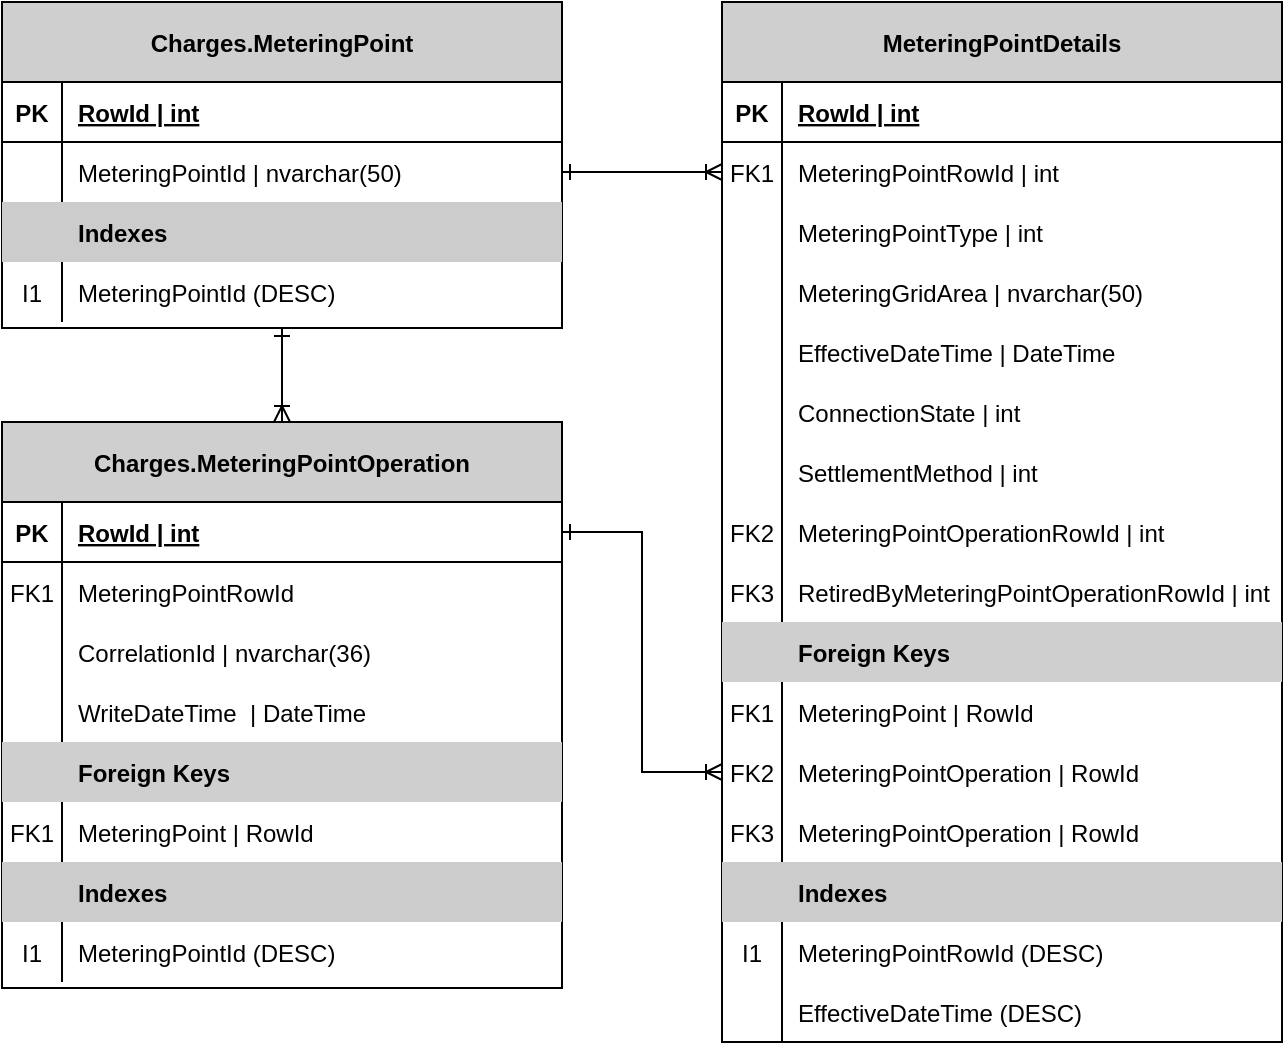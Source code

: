 <mxfile version="14.9.6" type="device"><diagram id="KgjGvlLKpoE9RAWv2FTJ" name="MeteringPoint"><mxGraphModel dx="1088" dy="880" grid="1" gridSize="10" guides="1" tooltips="1" connect="1" arrows="1" fold="1" page="1" pageScale="1" pageWidth="850" pageHeight="1100" math="0" shadow="0"><root><mxCell id="0"/><mxCell id="1" parent="0"/><mxCell id="qeSyD04smC5ktixIPaU--1" value="Charges.MeteringPoint" style="shape=table;startSize=40;container=1;collapsible=1;childLayout=tableLayout;fixedRows=1;rowLines=0;fontStyle=1;align=center;resizeLast=1;fillColor=#CFCFCF;" parent="1" vertex="1"><mxGeometry x="90" y="70" width="280" height="163" as="geometry"/></mxCell><mxCell id="qeSyD04smC5ktixIPaU--2" value="" style="shape=partialRectangle;collapsible=0;dropTarget=0;pointerEvents=0;fillColor=none;top=0;left=0;bottom=1;right=0;points=[[0,0.5],[1,0.5]];portConstraint=eastwest;" parent="qeSyD04smC5ktixIPaU--1" vertex="1"><mxGeometry y="40" width="280" height="30" as="geometry"/></mxCell><mxCell id="qeSyD04smC5ktixIPaU--3" value="PK" style="shape=partialRectangle;connectable=0;fillColor=none;top=0;left=0;bottom=0;right=0;fontStyle=1;overflow=hidden;" parent="qeSyD04smC5ktixIPaU--2" vertex="1"><mxGeometry width="30" height="30" as="geometry"/></mxCell><mxCell id="qeSyD04smC5ktixIPaU--4" value="RowId | int" style="shape=partialRectangle;connectable=0;fillColor=none;top=0;left=0;bottom=0;right=0;align=left;spacingLeft=6;fontStyle=5;overflow=hidden;" parent="qeSyD04smC5ktixIPaU--2" vertex="1"><mxGeometry x="30" width="250" height="30" as="geometry"/></mxCell><mxCell id="qeSyD04smC5ktixIPaU--5" value="" style="shape=partialRectangle;collapsible=0;dropTarget=0;pointerEvents=0;fillColor=none;top=0;left=0;bottom=0;right=0;points=[[0,0.5],[1,0.5]];portConstraint=eastwest;" parent="qeSyD04smC5ktixIPaU--1" vertex="1"><mxGeometry y="70" width="280" height="30" as="geometry"/></mxCell><mxCell id="qeSyD04smC5ktixIPaU--6" value="" style="shape=partialRectangle;connectable=0;fillColor=none;top=0;left=0;bottom=0;right=0;editable=1;overflow=hidden;" parent="qeSyD04smC5ktixIPaU--5" vertex="1"><mxGeometry width="30" height="30" as="geometry"/></mxCell><mxCell id="qeSyD04smC5ktixIPaU--7" value="MeteringPointId | nvarchar(50)" style="shape=partialRectangle;connectable=0;fillColor=none;top=0;left=0;bottom=0;right=0;align=left;spacingLeft=6;overflow=hidden;" parent="qeSyD04smC5ktixIPaU--5" vertex="1"><mxGeometry x="30" width="250" height="30" as="geometry"/></mxCell><mxCell id="qeSyD04smC5ktixIPaU--8" style="shape=partialRectangle;collapsible=0;dropTarget=0;pointerEvents=0;top=0;left=0;bottom=0;right=0;points=[[0,0.5],[1,0.5]];portConstraint=eastwest;strokeColor=#d6b656;fillColor=none;" parent="qeSyD04smC5ktixIPaU--1" vertex="1"><mxGeometry y="100" width="280" height="30" as="geometry"/></mxCell><mxCell id="qeSyD04smC5ktixIPaU--9" style="shape=partialRectangle;connectable=0;top=0;left=0;bottom=0;right=0;editable=1;overflow=hidden;fillColor=#CCCCCC;" parent="qeSyD04smC5ktixIPaU--8" vertex="1"><mxGeometry width="30" height="30" as="geometry"/></mxCell><mxCell id="qeSyD04smC5ktixIPaU--10" value="Indexes" style="shape=partialRectangle;connectable=0;top=0;left=0;bottom=0;right=0;align=left;spacingLeft=6;overflow=hidden;fillColor=#CCCCCC;fontStyle=1" parent="qeSyD04smC5ktixIPaU--8" vertex="1"><mxGeometry x="30" width="250" height="30" as="geometry"/></mxCell><mxCell id="qeSyD04smC5ktixIPaU--11" style="shape=partialRectangle;collapsible=0;dropTarget=0;pointerEvents=0;fillColor=none;top=0;left=0;bottom=0;right=0;points=[[0,0.5],[1,0.5]];portConstraint=eastwest;" parent="qeSyD04smC5ktixIPaU--1" vertex="1"><mxGeometry y="130" width="280" height="30" as="geometry"/></mxCell><mxCell id="qeSyD04smC5ktixIPaU--12" value="I1" style="shape=partialRectangle;connectable=0;fillColor=none;top=0;left=0;bottom=0;right=0;editable=1;overflow=hidden;" parent="qeSyD04smC5ktixIPaU--11" vertex="1"><mxGeometry width="30" height="30" as="geometry"/></mxCell><mxCell id="qeSyD04smC5ktixIPaU--13" value="MeteringPointId (DESC)" style="shape=partialRectangle;connectable=0;fillColor=none;top=0;left=0;bottom=0;right=0;align=left;spacingLeft=6;overflow=hidden;" parent="qeSyD04smC5ktixIPaU--11" vertex="1"><mxGeometry x="30" width="250" height="30" as="geometry"/></mxCell><mxCell id="qeSyD04smC5ktixIPaU--14" value="MeteringPointDetails" style="shape=table;startSize=40;container=1;collapsible=1;childLayout=tableLayout;fixedRows=1;rowLines=0;fontStyle=1;align=center;resizeLast=1;fillColor=#CFCFCF;" parent="1" vertex="1"><mxGeometry x="450" y="70" width="280" height="520" as="geometry"/></mxCell><mxCell id="qeSyD04smC5ktixIPaU--15" value="" style="shape=partialRectangle;collapsible=0;dropTarget=0;pointerEvents=0;fillColor=none;top=0;left=0;bottom=1;right=0;points=[[0,0.5],[1,0.5]];portConstraint=eastwest;" parent="qeSyD04smC5ktixIPaU--14" vertex="1"><mxGeometry y="40" width="280" height="30" as="geometry"/></mxCell><mxCell id="qeSyD04smC5ktixIPaU--16" value="PK" style="shape=partialRectangle;connectable=0;fillColor=none;top=0;left=0;bottom=0;right=0;fontStyle=1;overflow=hidden;" parent="qeSyD04smC5ktixIPaU--15" vertex="1"><mxGeometry width="30" height="30" as="geometry"/></mxCell><mxCell id="qeSyD04smC5ktixIPaU--17" value="RowId | int" style="shape=partialRectangle;connectable=0;fillColor=none;top=0;left=0;bottom=0;right=0;align=left;spacingLeft=6;fontStyle=5;overflow=hidden;" parent="qeSyD04smC5ktixIPaU--15" vertex="1"><mxGeometry x="30" width="250" height="30" as="geometry"/></mxCell><mxCell id="qeSyD04smC5ktixIPaU--18" value="" style="shape=partialRectangle;collapsible=0;dropTarget=0;pointerEvents=0;fillColor=none;top=0;left=0;bottom=0;right=0;points=[[0,0.5],[1,0.5]];portConstraint=eastwest;" parent="qeSyD04smC5ktixIPaU--14" vertex="1"><mxGeometry y="70" width="280" height="30" as="geometry"/></mxCell><mxCell id="qeSyD04smC5ktixIPaU--19" value="FK1" style="shape=partialRectangle;connectable=0;fillColor=none;top=0;left=0;bottom=0;right=0;editable=1;overflow=hidden;" parent="qeSyD04smC5ktixIPaU--18" vertex="1"><mxGeometry width="30" height="30" as="geometry"/></mxCell><mxCell id="qeSyD04smC5ktixIPaU--20" value="MeteringPointRowId | int" style="shape=partialRectangle;connectable=0;fillColor=none;top=0;left=0;bottom=0;right=0;align=left;spacingLeft=6;overflow=hidden;" parent="qeSyD04smC5ktixIPaU--18" vertex="1"><mxGeometry x="30" width="250" height="30" as="geometry"/></mxCell><mxCell id="qeSyD04smC5ktixIPaU--21" value="" style="shape=partialRectangle;collapsible=0;dropTarget=0;pointerEvents=0;fillColor=none;top=0;left=0;bottom=0;right=0;points=[[0,0.5],[1,0.5]];portConstraint=eastwest;" parent="qeSyD04smC5ktixIPaU--14" vertex="1"><mxGeometry y="100" width="280" height="30" as="geometry"/></mxCell><mxCell id="qeSyD04smC5ktixIPaU--22" value="" style="shape=partialRectangle;connectable=0;fillColor=none;top=0;left=0;bottom=0;right=0;editable=1;overflow=hidden;" parent="qeSyD04smC5ktixIPaU--21" vertex="1"><mxGeometry width="30" height="30" as="geometry"/></mxCell><mxCell id="qeSyD04smC5ktixIPaU--23" value="MeteringPointType | int" style="shape=partialRectangle;connectable=0;fillColor=none;top=0;left=0;bottom=0;right=0;align=left;spacingLeft=6;overflow=hidden;" parent="qeSyD04smC5ktixIPaU--21" vertex="1"><mxGeometry x="30" width="250" height="30" as="geometry"/></mxCell><mxCell id="qeSyD04smC5ktixIPaU--24" value="" style="shape=partialRectangle;collapsible=0;dropTarget=0;pointerEvents=0;fillColor=none;top=0;left=0;bottom=0;right=0;points=[[0,0.5],[1,0.5]];portConstraint=eastwest;" parent="qeSyD04smC5ktixIPaU--14" vertex="1"><mxGeometry y="130" width="280" height="30" as="geometry"/></mxCell><mxCell id="qeSyD04smC5ktixIPaU--25" value="" style="shape=partialRectangle;connectable=0;fillColor=none;top=0;left=0;bottom=0;right=0;editable=1;overflow=hidden;" parent="qeSyD04smC5ktixIPaU--24" vertex="1"><mxGeometry width="30" height="30" as="geometry"/></mxCell><mxCell id="qeSyD04smC5ktixIPaU--26" value="MeteringGridArea | nvarchar(50)" style="shape=partialRectangle;connectable=0;fillColor=none;top=0;left=0;bottom=0;right=0;align=left;spacingLeft=6;overflow=hidden;" parent="qeSyD04smC5ktixIPaU--24" vertex="1"><mxGeometry x="30" width="250" height="30" as="geometry"/></mxCell><mxCell id="qeSyD04smC5ktixIPaU--27" style="shape=partialRectangle;collapsible=0;dropTarget=0;pointerEvents=0;fillColor=none;top=0;left=0;bottom=0;right=0;points=[[0,0.5],[1,0.5]];portConstraint=eastwest;" parent="qeSyD04smC5ktixIPaU--14" vertex="1"><mxGeometry y="160" width="280" height="30" as="geometry"/></mxCell><mxCell id="qeSyD04smC5ktixIPaU--28" style="shape=partialRectangle;connectable=0;fillColor=none;top=0;left=0;bottom=0;right=0;editable=1;overflow=hidden;" parent="qeSyD04smC5ktixIPaU--27" vertex="1"><mxGeometry width="30" height="30" as="geometry"/></mxCell><mxCell id="qeSyD04smC5ktixIPaU--29" value="EffectiveDateTime | DateTime" style="shape=partialRectangle;connectable=0;fillColor=none;top=0;left=0;bottom=0;right=0;align=left;spacingLeft=6;overflow=hidden;fontStyle=0" parent="qeSyD04smC5ktixIPaU--27" vertex="1"><mxGeometry x="30" width="250" height="30" as="geometry"/></mxCell><mxCell id="qeSyD04smC5ktixIPaU--30" style="shape=partialRectangle;collapsible=0;dropTarget=0;pointerEvents=0;fillColor=none;top=0;left=0;bottom=0;right=0;points=[[0,0.5],[1,0.5]];portConstraint=eastwest;" parent="qeSyD04smC5ktixIPaU--14" vertex="1"><mxGeometry y="190" width="280" height="30" as="geometry"/></mxCell><mxCell id="qeSyD04smC5ktixIPaU--31" style="shape=partialRectangle;connectable=0;fillColor=none;top=0;left=0;bottom=0;right=0;editable=1;overflow=hidden;" parent="qeSyD04smC5ktixIPaU--30" vertex="1"><mxGeometry width="30" height="30" as="geometry"/></mxCell><mxCell id="qeSyD04smC5ktixIPaU--32" value="ConnectionState | int" style="shape=partialRectangle;connectable=0;fillColor=none;top=0;left=0;bottom=0;right=0;align=left;spacingLeft=6;overflow=hidden;" parent="qeSyD04smC5ktixIPaU--30" vertex="1"><mxGeometry x="30" width="250" height="30" as="geometry"/></mxCell><mxCell id="qeSyD04smC5ktixIPaU--33" style="shape=partialRectangle;collapsible=0;dropTarget=0;pointerEvents=0;fillColor=none;top=0;left=0;bottom=0;right=0;points=[[0,0.5],[1,0.5]];portConstraint=eastwest;" parent="qeSyD04smC5ktixIPaU--14" vertex="1"><mxGeometry y="220" width="280" height="30" as="geometry"/></mxCell><mxCell id="qeSyD04smC5ktixIPaU--34" style="shape=partialRectangle;connectable=0;fillColor=none;top=0;left=0;bottom=0;right=0;editable=1;overflow=hidden;" parent="qeSyD04smC5ktixIPaU--33" vertex="1"><mxGeometry width="30" height="30" as="geometry"/></mxCell><mxCell id="qeSyD04smC5ktixIPaU--35" value="SettlementMethod | int" style="shape=partialRectangle;connectable=0;fillColor=none;top=0;left=0;bottom=0;right=0;align=left;spacingLeft=6;overflow=hidden;" parent="qeSyD04smC5ktixIPaU--33" vertex="1"><mxGeometry x="30" width="250" height="30" as="geometry"/></mxCell><mxCell id="qeSyD04smC5ktixIPaU--78" style="shape=partialRectangle;collapsible=0;dropTarget=0;pointerEvents=0;fillColor=none;top=0;left=0;bottom=0;right=0;points=[[0,0.5],[1,0.5]];portConstraint=eastwest;" parent="qeSyD04smC5ktixIPaU--14" vertex="1"><mxGeometry y="250" width="280" height="30" as="geometry"/></mxCell><mxCell id="qeSyD04smC5ktixIPaU--79" value="FK2" style="shape=partialRectangle;connectable=0;fillColor=none;top=0;left=0;bottom=0;right=0;editable=1;overflow=hidden;" parent="qeSyD04smC5ktixIPaU--78" vertex="1"><mxGeometry width="30" height="30" as="geometry"/></mxCell><mxCell id="qeSyD04smC5ktixIPaU--80" value="MeteringPointOperationRowId | int" style="shape=partialRectangle;connectable=0;fillColor=none;top=0;left=0;bottom=0;right=0;align=left;spacingLeft=6;overflow=hidden;" parent="qeSyD04smC5ktixIPaU--78" vertex="1"><mxGeometry x="30" width="250" height="30" as="geometry"/></mxCell><mxCell id="qeSyD04smC5ktixIPaU--36" style="shape=partialRectangle;collapsible=0;dropTarget=0;pointerEvents=0;fillColor=none;top=0;left=0;bottom=0;right=0;points=[[0,0.5],[1,0.5]];portConstraint=eastwest;" parent="qeSyD04smC5ktixIPaU--14" vertex="1"><mxGeometry y="280" width="280" height="30" as="geometry"/></mxCell><mxCell id="qeSyD04smC5ktixIPaU--37" value="FK3" style="shape=partialRectangle;connectable=0;fillColor=none;top=0;left=0;bottom=0;right=0;editable=1;overflow=hidden;" parent="qeSyD04smC5ktixIPaU--36" vertex="1"><mxGeometry width="30" height="30" as="geometry"/></mxCell><mxCell id="qeSyD04smC5ktixIPaU--38" value="RetiredByMeteringPointOperationRowId | int" style="shape=partialRectangle;connectable=0;fillColor=none;top=0;left=0;bottom=0;right=0;align=left;spacingLeft=6;overflow=hidden;" parent="qeSyD04smC5ktixIPaU--36" vertex="1"><mxGeometry x="30" width="250" height="30" as="geometry"/></mxCell><mxCell id="qeSyD04smC5ktixIPaU--75" style="shape=partialRectangle;collapsible=0;dropTarget=0;pointerEvents=0;top=0;left=0;bottom=0;right=0;points=[[0,0.5],[1,0.5]];portConstraint=eastwest;strokeColor=#666666;fontColor=#333333;fillColor=#CFCFCF;" parent="qeSyD04smC5ktixIPaU--14" vertex="1"><mxGeometry y="310" width="280" height="30" as="geometry"/></mxCell><mxCell id="qeSyD04smC5ktixIPaU--76" style="shape=partialRectangle;connectable=0;fillColor=none;top=0;left=0;bottom=0;right=0;editable=1;overflow=hidden;" parent="qeSyD04smC5ktixIPaU--75" vertex="1"><mxGeometry width="30" height="30" as="geometry"/></mxCell><mxCell id="qeSyD04smC5ktixIPaU--77" value="Foreign Keys" style="shape=partialRectangle;connectable=0;fillColor=none;top=0;left=0;bottom=0;right=0;align=left;spacingLeft=6;overflow=hidden;fontStyle=1" parent="qeSyD04smC5ktixIPaU--75" vertex="1"><mxGeometry x="30" width="250" height="30" as="geometry"/></mxCell><mxCell id="qeSyD04smC5ktixIPaU--81" style="shape=partialRectangle;collapsible=0;dropTarget=0;pointerEvents=0;fillColor=none;top=0;left=0;bottom=0;right=0;points=[[0,0.5],[1,0.5]];portConstraint=eastwest;" parent="qeSyD04smC5ktixIPaU--14" vertex="1"><mxGeometry y="340" width="280" height="30" as="geometry"/></mxCell><mxCell id="qeSyD04smC5ktixIPaU--82" value="FK1" style="shape=partialRectangle;connectable=0;fillColor=none;top=0;left=0;bottom=0;right=0;editable=1;overflow=hidden;" parent="qeSyD04smC5ktixIPaU--81" vertex="1"><mxGeometry width="30" height="30" as="geometry"/></mxCell><mxCell id="qeSyD04smC5ktixIPaU--83" value="MeteringPoint | RowId" style="shape=partialRectangle;connectable=0;fillColor=none;top=0;left=0;bottom=0;right=0;align=left;spacingLeft=6;overflow=hidden;" parent="qeSyD04smC5ktixIPaU--81" vertex="1"><mxGeometry x="30" width="250" height="30" as="geometry"/></mxCell><mxCell id="qeSyD04smC5ktixIPaU--84" style="shape=partialRectangle;collapsible=0;dropTarget=0;pointerEvents=0;fillColor=none;top=0;left=0;bottom=0;right=0;points=[[0,0.5],[1,0.5]];portConstraint=eastwest;" parent="qeSyD04smC5ktixIPaU--14" vertex="1"><mxGeometry y="370" width="280" height="30" as="geometry"/></mxCell><mxCell id="qeSyD04smC5ktixIPaU--85" value="FK2" style="shape=partialRectangle;connectable=0;fillColor=none;top=0;left=0;bottom=0;right=0;editable=1;overflow=hidden;" parent="qeSyD04smC5ktixIPaU--84" vertex="1"><mxGeometry width="30" height="30" as="geometry"/></mxCell><mxCell id="qeSyD04smC5ktixIPaU--86" value="MeteringPointOperation | RowId" style="shape=partialRectangle;connectable=0;fillColor=none;top=0;left=0;bottom=0;right=0;align=left;spacingLeft=6;overflow=hidden;" parent="qeSyD04smC5ktixIPaU--84" vertex="1"><mxGeometry x="30" width="250" height="30" as="geometry"/></mxCell><mxCell id="qeSyD04smC5ktixIPaU--87" style="shape=partialRectangle;collapsible=0;dropTarget=0;pointerEvents=0;fillColor=none;top=0;left=0;bottom=0;right=0;points=[[0,0.5],[1,0.5]];portConstraint=eastwest;" parent="qeSyD04smC5ktixIPaU--14" vertex="1"><mxGeometry y="400" width="280" height="30" as="geometry"/></mxCell><mxCell id="qeSyD04smC5ktixIPaU--88" value="FK3" style="shape=partialRectangle;connectable=0;fillColor=none;top=0;left=0;bottom=0;right=0;editable=1;overflow=hidden;" parent="qeSyD04smC5ktixIPaU--87" vertex="1"><mxGeometry width="30" height="30" as="geometry"/></mxCell><mxCell id="qeSyD04smC5ktixIPaU--89" value="MeteringPointOperation | RowId" style="shape=partialRectangle;connectable=0;fillColor=none;top=0;left=0;bottom=0;right=0;align=left;spacingLeft=6;overflow=hidden;" parent="qeSyD04smC5ktixIPaU--87" vertex="1"><mxGeometry x="30" width="250" height="30" as="geometry"/></mxCell><mxCell id="qeSyD04smC5ktixIPaU--39" style="shape=partialRectangle;collapsible=0;dropTarget=0;pointerEvents=0;top=0;left=0;bottom=0;right=0;points=[[0,0.5],[1,0.5]];portConstraint=eastwest;strokeColor=#d6b656;fillColor=none;" parent="qeSyD04smC5ktixIPaU--14" vertex="1"><mxGeometry y="430" width="280" height="30" as="geometry"/></mxCell><mxCell id="qeSyD04smC5ktixIPaU--40" style="shape=partialRectangle;connectable=0;top=0;left=0;bottom=0;right=0;editable=1;overflow=hidden;fillColor=#CCCCCC;" parent="qeSyD04smC5ktixIPaU--39" vertex="1"><mxGeometry width="30" height="30" as="geometry"/></mxCell><mxCell id="qeSyD04smC5ktixIPaU--41" value="Indexes" style="shape=partialRectangle;connectable=0;top=0;left=0;bottom=0;right=0;align=left;spacingLeft=6;overflow=hidden;fillColor=#CCCCCC;fontStyle=1" parent="qeSyD04smC5ktixIPaU--39" vertex="1"><mxGeometry x="30" width="250" height="30" as="geometry"/></mxCell><mxCell id="qeSyD04smC5ktixIPaU--42" style="shape=partialRectangle;collapsible=0;dropTarget=0;pointerEvents=0;fillColor=none;top=0;left=0;bottom=0;right=0;points=[[0,0.5],[1,0.5]];portConstraint=eastwest;" parent="qeSyD04smC5ktixIPaU--14" vertex="1"><mxGeometry y="460" width="280" height="30" as="geometry"/></mxCell><mxCell id="qeSyD04smC5ktixIPaU--43" value="I1" style="shape=partialRectangle;connectable=0;fillColor=none;top=0;left=0;bottom=0;right=0;editable=1;overflow=hidden;" parent="qeSyD04smC5ktixIPaU--42" vertex="1"><mxGeometry width="30" height="30" as="geometry"/></mxCell><mxCell id="qeSyD04smC5ktixIPaU--44" value="MeteringPointRowId (DESC)" style="shape=partialRectangle;connectable=0;fillColor=none;top=0;left=0;bottom=0;right=0;align=left;spacingLeft=6;overflow=hidden;" parent="qeSyD04smC5ktixIPaU--42" vertex="1"><mxGeometry x="30" width="250" height="30" as="geometry"/></mxCell><mxCell id="qeSyD04smC5ktixIPaU--45" style="shape=partialRectangle;collapsible=0;dropTarget=0;pointerEvents=0;fillColor=none;top=0;left=0;bottom=0;right=0;points=[[0,0.5],[1,0.5]];portConstraint=eastwest;" parent="qeSyD04smC5ktixIPaU--14" vertex="1"><mxGeometry y="490" width="280" height="30" as="geometry"/></mxCell><mxCell id="qeSyD04smC5ktixIPaU--46" value="" style="shape=partialRectangle;connectable=0;fillColor=none;top=0;left=0;bottom=0;right=0;editable=1;overflow=hidden;" parent="qeSyD04smC5ktixIPaU--45" vertex="1"><mxGeometry width="30" height="30" as="geometry"/></mxCell><mxCell id="qeSyD04smC5ktixIPaU--47" value="EffectiveDateTime (DESC)" style="shape=partialRectangle;connectable=0;fillColor=none;top=0;left=0;bottom=0;right=0;align=left;spacingLeft=6;overflow=hidden;" parent="qeSyD04smC5ktixIPaU--45" vertex="1"><mxGeometry x="30" width="250" height="30" as="geometry"/></mxCell><mxCell id="qeSyD04smC5ktixIPaU--48" style="edgeStyle=orthogonalEdgeStyle;rounded=0;orthogonalLoop=1;jettySize=auto;html=1;entryX=1;entryY=0.5;entryDx=0;entryDy=0;fontColor=#000000;startArrow=ERoneToMany;startFill=0;endArrow=ERone;endFill=0;exitX=0;exitY=0.5;exitDx=0;exitDy=0;" parent="1" source="qeSyD04smC5ktixIPaU--18" target="qeSyD04smC5ktixIPaU--5" edge="1"><mxGeometry relative="1" as="geometry"><mxPoint x="310" y="323" as="sourcePoint"/><mxPoint x="101.12" y="91.573" as="targetPoint"/></mxGeometry></mxCell><mxCell id="qeSyD04smC5ktixIPaU--91" value="" style="edgeStyle=orthogonalEdgeStyle;rounded=0;orthogonalLoop=1;jettySize=auto;html=1;startArrow=ERone;startFill=0;endArrow=ERoneToMany;endFill=0;exitX=1;exitY=0.5;exitDx=0;exitDy=0;" parent="1" source="qeSyD04smC5ktixIPaU--51" target="qeSyD04smC5ktixIPaU--84" edge="1"><mxGeometry relative="1" as="geometry"/></mxCell><mxCell id="qeSyD04smC5ktixIPaU--50" value="Charges.MeteringPointOperation" style="shape=table;startSize=40;container=1;collapsible=1;childLayout=tableLayout;fixedRows=1;rowLines=0;fontStyle=1;align=center;resizeLast=1;fillColor=#CFCFCF;" parent="1" vertex="1"><mxGeometry x="90" y="280" width="280" height="283" as="geometry"/></mxCell><mxCell id="qeSyD04smC5ktixIPaU--51" value="" style="shape=partialRectangle;collapsible=0;dropTarget=0;pointerEvents=0;fillColor=none;top=0;left=0;bottom=1;right=0;points=[[0,0.5],[1,0.5]];portConstraint=eastwest;" parent="qeSyD04smC5ktixIPaU--50" vertex="1"><mxGeometry y="40" width="280" height="30" as="geometry"/></mxCell><mxCell id="qeSyD04smC5ktixIPaU--52" value="PK" style="shape=partialRectangle;connectable=0;fillColor=none;top=0;left=0;bottom=0;right=0;fontStyle=1;overflow=hidden;" parent="qeSyD04smC5ktixIPaU--51" vertex="1"><mxGeometry width="30" height="30" as="geometry"/></mxCell><mxCell id="qeSyD04smC5ktixIPaU--53" value="RowId | int" style="shape=partialRectangle;connectable=0;fillColor=none;top=0;left=0;bottom=0;right=0;align=left;spacingLeft=6;fontStyle=5;overflow=hidden;" parent="qeSyD04smC5ktixIPaU--51" vertex="1"><mxGeometry x="30" width="250" height="30" as="geometry"/></mxCell><mxCell id="qeSyD04smC5ktixIPaU--54" value="" style="shape=partialRectangle;collapsible=0;dropTarget=0;pointerEvents=0;fillColor=none;top=0;left=0;bottom=0;right=0;points=[[0,0.5],[1,0.5]];portConstraint=eastwest;" parent="qeSyD04smC5ktixIPaU--50" vertex="1"><mxGeometry y="70" width="280" height="30" as="geometry"/></mxCell><mxCell id="qeSyD04smC5ktixIPaU--55" value="FK1" style="shape=partialRectangle;connectable=0;fillColor=none;top=0;left=0;bottom=0;right=0;editable=1;overflow=hidden;" parent="qeSyD04smC5ktixIPaU--54" vertex="1"><mxGeometry width="30" height="30" as="geometry"/></mxCell><mxCell id="qeSyD04smC5ktixIPaU--56" value="MeteringPointRowId" style="shape=partialRectangle;connectable=0;fillColor=none;top=0;left=0;bottom=0;right=0;align=left;spacingLeft=6;overflow=hidden;" parent="qeSyD04smC5ktixIPaU--54" vertex="1"><mxGeometry x="30" width="250" height="30" as="geometry"/></mxCell><mxCell id="qeSyD04smC5ktixIPaU--57" value="" style="shape=partialRectangle;collapsible=0;dropTarget=0;pointerEvents=0;fillColor=none;top=0;left=0;bottom=0;right=0;points=[[0,0.5],[1,0.5]];portConstraint=eastwest;" parent="qeSyD04smC5ktixIPaU--50" vertex="1"><mxGeometry y="100" width="280" height="30" as="geometry"/></mxCell><mxCell id="qeSyD04smC5ktixIPaU--58" value="" style="shape=partialRectangle;connectable=0;fillColor=none;top=0;left=0;bottom=0;right=0;editable=1;overflow=hidden;" parent="qeSyD04smC5ktixIPaU--57" vertex="1"><mxGeometry width="30" height="30" as="geometry"/></mxCell><mxCell id="qeSyD04smC5ktixIPaU--59" value="CorrelationId | nvarchar(36)" style="shape=partialRectangle;connectable=0;fillColor=none;top=0;left=0;bottom=0;right=0;align=left;spacingLeft=6;overflow=hidden;" parent="qeSyD04smC5ktixIPaU--57" vertex="1"><mxGeometry x="30" width="250" height="30" as="geometry"/></mxCell><mxCell id="qeSyD04smC5ktixIPaU--60" value="" style="shape=partialRectangle;collapsible=0;dropTarget=0;pointerEvents=0;fillColor=none;top=0;left=0;bottom=0;right=0;points=[[0,0.5],[1,0.5]];portConstraint=eastwest;" parent="qeSyD04smC5ktixIPaU--50" vertex="1"><mxGeometry y="130" width="280" height="30" as="geometry"/></mxCell><mxCell id="qeSyD04smC5ktixIPaU--61" value="" style="shape=partialRectangle;connectable=0;fillColor=none;top=0;left=0;bottom=0;right=0;editable=1;overflow=hidden;" parent="qeSyD04smC5ktixIPaU--60" vertex="1"><mxGeometry width="30" height="30" as="geometry"/></mxCell><mxCell id="qeSyD04smC5ktixIPaU--62" value="WriteDateTime  | DateTime" style="shape=partialRectangle;connectable=0;fillColor=none;top=0;left=0;bottom=0;right=0;align=left;spacingLeft=6;overflow=hidden;" parent="qeSyD04smC5ktixIPaU--60" vertex="1"><mxGeometry x="30" width="250" height="30" as="geometry"/></mxCell><mxCell id="qeSyD04smC5ktixIPaU--63" value="" style="shape=partialRectangle;collapsible=0;dropTarget=0;pointerEvents=0;fillColor=none;top=0;left=0;bottom=0;right=0;points=[[0,0.5],[1,0.5]];portConstraint=eastwest;" parent="qeSyD04smC5ktixIPaU--50" vertex="1"><mxGeometry y="160" width="280" height="30" as="geometry"/></mxCell><mxCell id="qeSyD04smC5ktixIPaU--64" value="" style="shape=partialRectangle;connectable=0;top=0;left=0;bottom=0;right=0;editable=1;overflow=hidden;fillColor=#CFCFCF;" parent="qeSyD04smC5ktixIPaU--63" vertex="1"><mxGeometry width="30" height="30" as="geometry"/></mxCell><mxCell id="qeSyD04smC5ktixIPaU--65" value="Foreign Keys" style="shape=partialRectangle;connectable=0;top=0;left=0;bottom=0;right=0;align=left;spacingLeft=6;overflow=hidden;fillColor=#CFCFCF;fontStyle=1" parent="qeSyD04smC5ktixIPaU--63" vertex="1"><mxGeometry x="30" width="250" height="30" as="geometry"/></mxCell><mxCell id="qeSyD04smC5ktixIPaU--66" value="" style="shape=partialRectangle;collapsible=0;dropTarget=0;pointerEvents=0;fillColor=none;top=0;left=0;bottom=0;right=0;points=[[0,0.5],[1,0.5]];portConstraint=eastwest;" parent="qeSyD04smC5ktixIPaU--50" vertex="1"><mxGeometry y="190" width="280" height="30" as="geometry"/></mxCell><mxCell id="qeSyD04smC5ktixIPaU--67" value="FK1" style="shape=partialRectangle;connectable=0;fillColor=none;top=0;left=0;bottom=0;right=0;editable=1;overflow=hidden;" parent="qeSyD04smC5ktixIPaU--66" vertex="1"><mxGeometry width="30" height="30" as="geometry"/></mxCell><mxCell id="qeSyD04smC5ktixIPaU--68" value="MeteringPoint | RowId" style="shape=partialRectangle;connectable=0;fillColor=none;top=0;left=0;bottom=0;right=0;align=left;spacingLeft=6;overflow=hidden;" parent="qeSyD04smC5ktixIPaU--66" vertex="1"><mxGeometry x="30" width="250" height="30" as="geometry"/></mxCell><mxCell id="qeSyD04smC5ktixIPaU--69" style="shape=partialRectangle;collapsible=0;dropTarget=0;pointerEvents=0;top=0;left=0;bottom=0;right=0;points=[[0,0.5],[1,0.5]];portConstraint=eastwest;strokeColor=#d6b656;fillColor=none;" parent="qeSyD04smC5ktixIPaU--50" vertex="1"><mxGeometry y="220" width="280" height="30" as="geometry"/></mxCell><mxCell id="qeSyD04smC5ktixIPaU--70" style="shape=partialRectangle;connectable=0;top=0;left=0;bottom=0;right=0;editable=1;overflow=hidden;fillColor=#CCCCCC;" parent="qeSyD04smC5ktixIPaU--69" vertex="1"><mxGeometry width="30" height="30" as="geometry"/></mxCell><mxCell id="qeSyD04smC5ktixIPaU--71" value="Indexes" style="shape=partialRectangle;connectable=0;top=0;left=0;bottom=0;right=0;align=left;spacingLeft=6;overflow=hidden;fillColor=#CCCCCC;fontStyle=1" parent="qeSyD04smC5ktixIPaU--69" vertex="1"><mxGeometry x="30" width="250" height="30" as="geometry"/></mxCell><mxCell id="qeSyD04smC5ktixIPaU--72" style="shape=partialRectangle;collapsible=0;dropTarget=0;pointerEvents=0;fillColor=none;top=0;left=0;bottom=0;right=0;points=[[0,0.5],[1,0.5]];portConstraint=eastwest;" parent="qeSyD04smC5ktixIPaU--50" vertex="1"><mxGeometry y="250" width="280" height="30" as="geometry"/></mxCell><mxCell id="qeSyD04smC5ktixIPaU--73" value="I1" style="shape=partialRectangle;connectable=0;fillColor=none;top=0;left=0;bottom=0;right=0;editable=1;overflow=hidden;" parent="qeSyD04smC5ktixIPaU--72" vertex="1"><mxGeometry width="30" height="30" as="geometry"/></mxCell><mxCell id="qeSyD04smC5ktixIPaU--74" value="MeteringPointId (DESC)" style="shape=partialRectangle;connectable=0;fillColor=none;top=0;left=0;bottom=0;right=0;align=left;spacingLeft=6;overflow=hidden;" parent="qeSyD04smC5ktixIPaU--72" vertex="1"><mxGeometry x="30" width="250" height="30" as="geometry"/></mxCell><mxCell id="qeSyD04smC5ktixIPaU--90" style="edgeStyle=orthogonalEdgeStyle;rounded=0;orthogonalLoop=1;jettySize=auto;html=1;fontColor=#000000;startArrow=ERoneToMany;startFill=0;endArrow=ERone;endFill=0;exitX=0.5;exitY=0;exitDx=0;exitDy=0;" parent="1" source="qeSyD04smC5ktixIPaU--50" edge="1"><mxGeometry relative="1" as="geometry"><mxPoint x="460" y="165" as="sourcePoint"/><mxPoint x="230" y="233" as="targetPoint"/></mxGeometry></mxCell></root></mxGraphModel></diagram></mxfile>